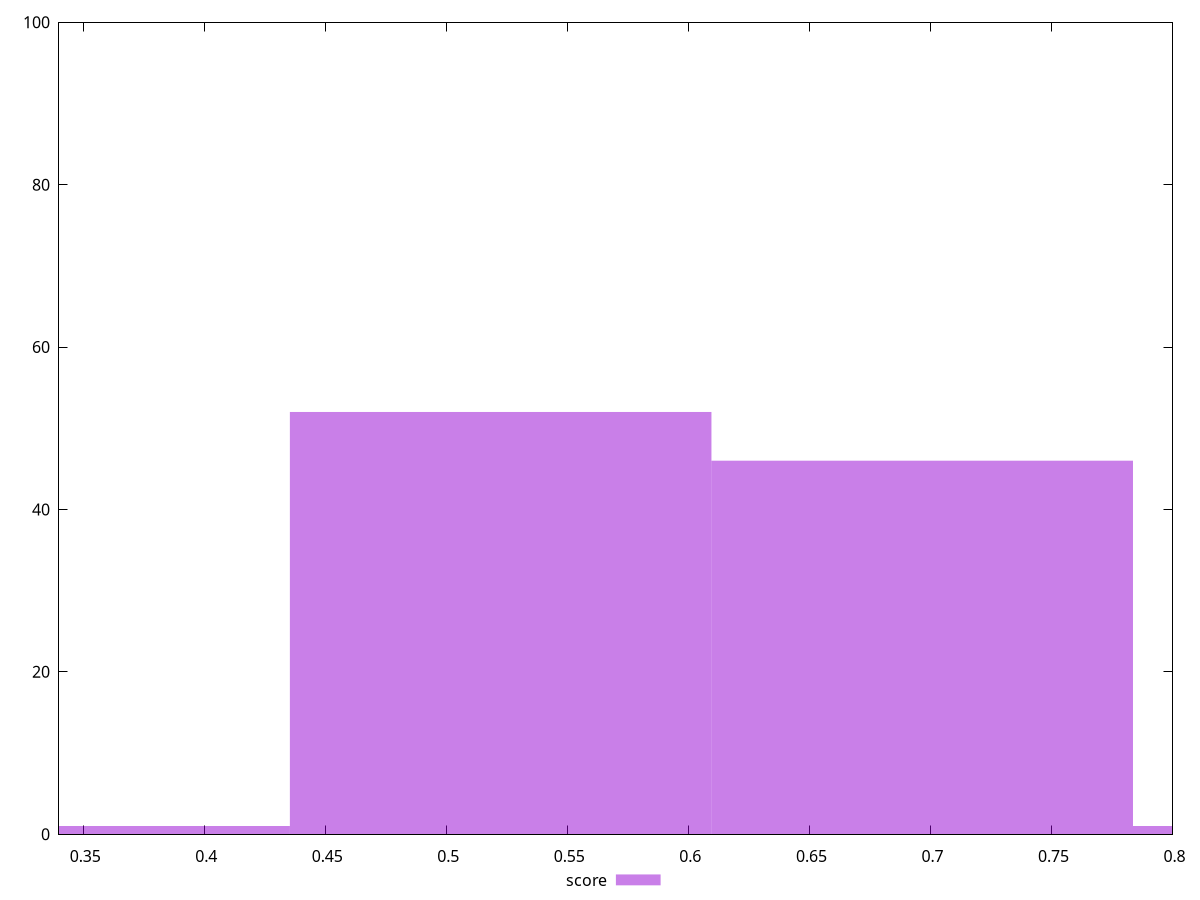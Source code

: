 reset

$score <<EOF
0.6966043246020387 46
0.522453243451529 52
0.8707554057525484 1
0.34830216230101935 1
EOF

set key outside below
set boxwidth 0.17415108115050967
set xrange [0.34:0.8]
set yrange [0:100]
set trange [0:100]
set style fill transparent solid 0.5 noborder
set terminal svg size 640, 490 enhanced background rgb 'white'
set output "reports/report_00028_2021-02-24T12-49-42.674Z/mainthread-work-breakdown/samples/music/score/histogram.svg"

plot $score title "score" with boxes

reset

